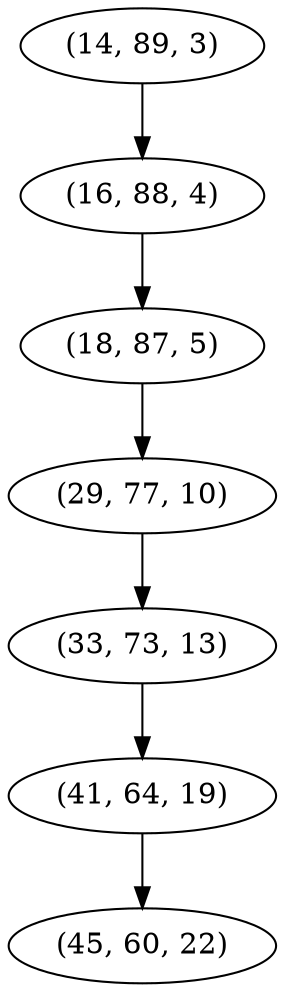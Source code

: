digraph tree {
    "(14, 89, 3)";
    "(16, 88, 4)";
    "(18, 87, 5)";
    "(29, 77, 10)";
    "(33, 73, 13)";
    "(41, 64, 19)";
    "(45, 60, 22)";
    "(14, 89, 3)" -> "(16, 88, 4)";
    "(16, 88, 4)" -> "(18, 87, 5)";
    "(18, 87, 5)" -> "(29, 77, 10)";
    "(29, 77, 10)" -> "(33, 73, 13)";
    "(33, 73, 13)" -> "(41, 64, 19)";
    "(41, 64, 19)" -> "(45, 60, 22)";
}
